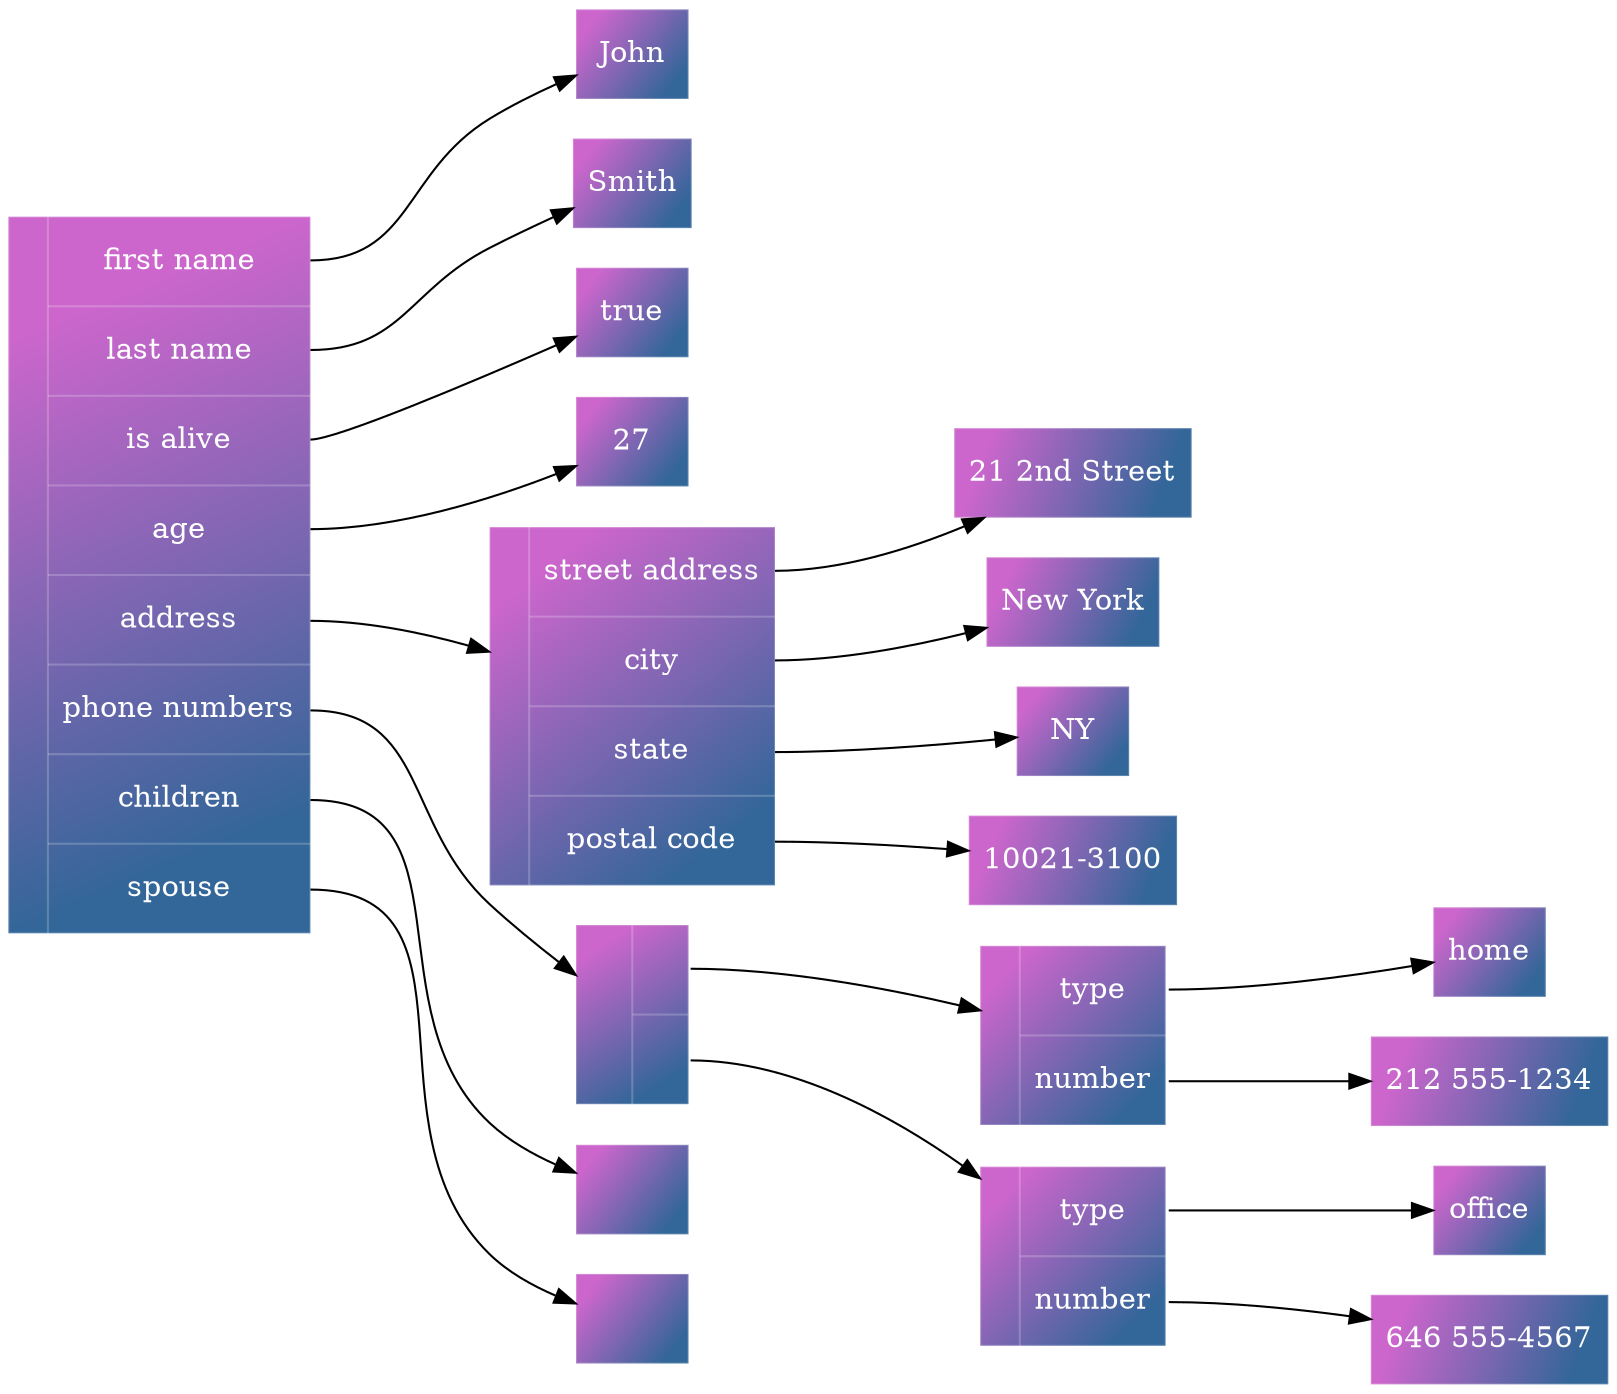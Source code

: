 digraph johnsmith {
        rankdir=LR;
        ranksep=1.2;
        node [shape=record, style="filled", fillcolor="#cc66cc:#336699", gradientangle=315, fontcolor=white, color="#fefefe33", margin=".1,.2"];
        
        root [label="{|{<1>first name|<2>last name|<3>is alive|<4>age|<5>address|<6>phone numbers|<7>children|<8>spouse}}"];
        address [label="{|{<1>street address|<2>city|<3>state|<4>postal code}}"];
        phones [label="{|{<1>|<2>}}"];
        phone1, phone2 [label="{|{<1>type|<2>number}}"];

        root:1 -> John;
        root:2 -> Smith;
        root:3 -> true;
        root:4 -> 27;
        root:5 -> address;
        address:1 -> "21 2nd Street";
        address:2 -> "New York";
        address:3 -> NY;
        address:4 -> "10021-3100";

        root:6 -> phones;
        phones:1 -> phone1;
        phone1:1 -> home;
        phone1:2 -> "212 555-1234";
        
        phones:2 -> phone2;
        phone2:1 -> office;
        phone2:2 -> "646 555-4567";

        empty1, empty2 [label=""];
        root:7 -> empty1;
        root:8 -> empty2;
}
